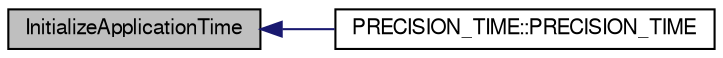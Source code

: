 digraph "InitializeApplicationTime"
{
  bgcolor="transparent";
  edge [fontname="FreeSans",fontsize="10",labelfontname="FreeSans",labelfontsize="10"];
  node [fontname="FreeSans",fontsize="10",shape=record];
  rankdir="LR";
  Node1 [label="InitializeApplicationTime",height=0.2,width=0.4,color="black", fillcolor="grey75", style="filled" fontcolor="black"];
  Node1 -> Node2 [dir="back",color="midnightblue",fontsize="10",style="solid",fontname="FreeSans"];
  Node2 [label="PRECISION_TIME::PRECISION_TIME",height=0.2,width=0.4,color="black",URL="$classPRECISION__TIME.html#ab0184cf7409c190ff0c64c4633c53477"];
}
